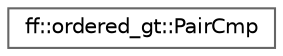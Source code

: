 digraph "类继承关系图"
{
 // LATEX_PDF_SIZE
  bgcolor="transparent";
  edge [fontname=Helvetica,fontsize=10,labelfontname=Helvetica,labelfontsize=10];
  node [fontname=Helvetica,fontsize=10,shape=box,height=0.2,width=0.4];
  rankdir="LR";
  Node0 [id="Node000000",label="ff::ordered_gt::PairCmp",height=0.2,width=0.4,color="grey40", fillcolor="white", style="filled",URL="$structff_1_1ordered__gt_1_1_pair_cmp.html",tooltip=" "];
}
